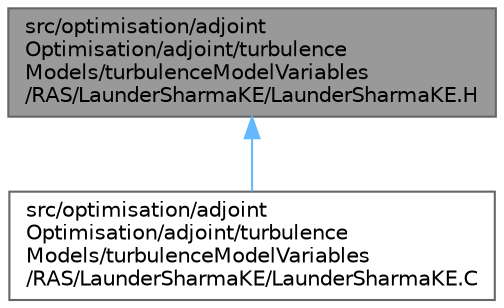 digraph "src/optimisation/adjointOptimisation/adjoint/turbulenceModels/turbulenceModelVariables/RAS/LaunderSharmaKE/LaunderSharmaKE.H"
{
 // LATEX_PDF_SIZE
  bgcolor="transparent";
  edge [fontname=Helvetica,fontsize=10,labelfontname=Helvetica,labelfontsize=10];
  node [fontname=Helvetica,fontsize=10,shape=box,height=0.2,width=0.4];
  Node1 [id="Node000001",label="src/optimisation/adjoint\lOptimisation/adjoint/turbulence\lModels/turbulenceModelVariables\l/RAS/LaunderSharmaKE/LaunderSharmaKE.H",height=0.2,width=0.4,color="gray40", fillcolor="grey60", style="filled", fontcolor="black",tooltip=" "];
  Node1 -> Node2 [id="edge1_Node000001_Node000002",dir="back",color="steelblue1",style="solid",tooltip=" "];
  Node2 [id="Node000002",label="src/optimisation/adjoint\lOptimisation/adjoint/turbulence\lModels/turbulenceModelVariables\l/RAS/LaunderSharmaKE/LaunderSharmaKE.C",height=0.2,width=0.4,color="grey40", fillcolor="white", style="filled",URL="$optimisation_2adjointOptimisation_2adjoint_2turbulenceModels_2turbulenceModelVariables_2RAS_2Lau1dca7567976afdebb5524e39c9ca575f.html",tooltip=" "];
}
